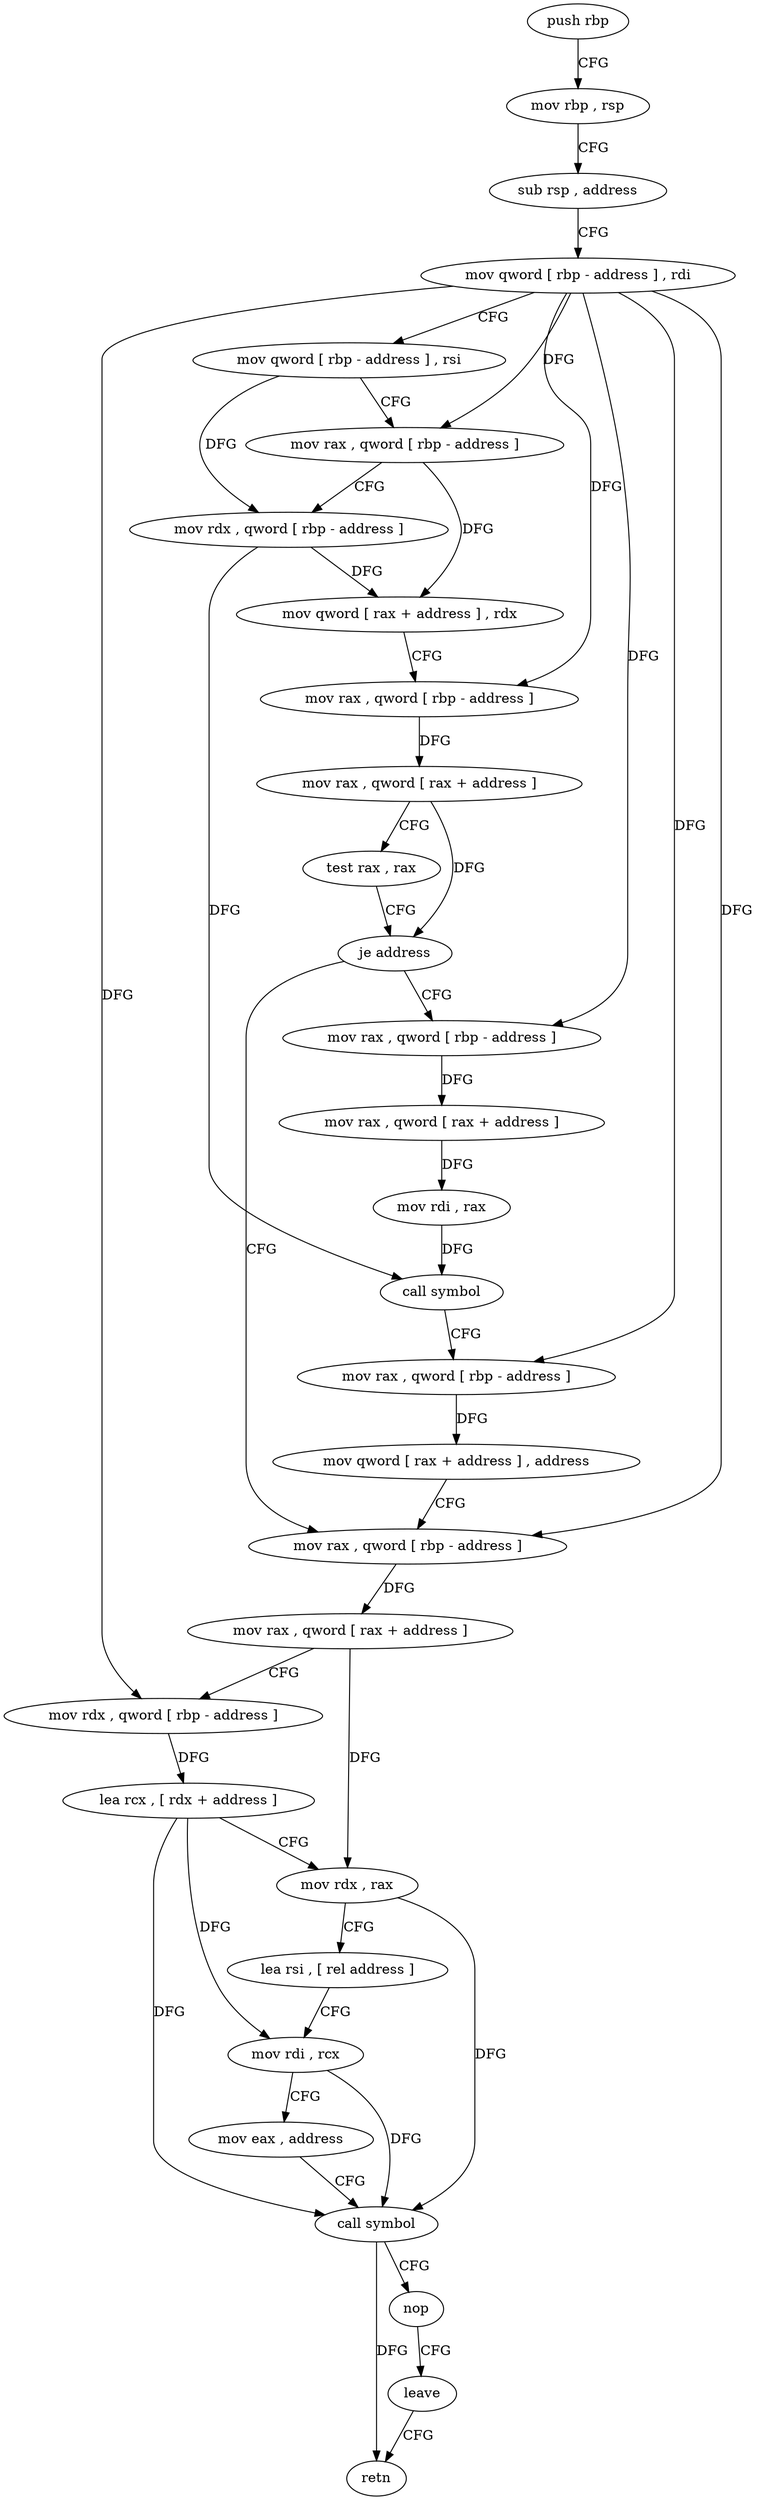 digraph "func" {
"93027" [label = "push rbp" ]
"93028" [label = "mov rbp , rsp" ]
"93031" [label = "sub rsp , address" ]
"93035" [label = "mov qword [ rbp - address ] , rdi" ]
"93039" [label = "mov qword [ rbp - address ] , rsi" ]
"93043" [label = "mov rax , qword [ rbp - address ]" ]
"93047" [label = "mov rdx , qword [ rbp - address ]" ]
"93051" [label = "mov qword [ rax + address ] , rdx" ]
"93055" [label = "mov rax , qword [ rbp - address ]" ]
"93059" [label = "mov rax , qword [ rax + address ]" ]
"93063" [label = "test rax , rax" ]
"93066" [label = "je address" ]
"93096" [label = "mov rax , qword [ rbp - address ]" ]
"93068" [label = "mov rax , qword [ rbp - address ]" ]
"93100" [label = "mov rax , qword [ rax + address ]" ]
"93104" [label = "mov rdx , qword [ rbp - address ]" ]
"93108" [label = "lea rcx , [ rdx + address ]" ]
"93112" [label = "mov rdx , rax" ]
"93115" [label = "lea rsi , [ rel address ]" ]
"93122" [label = "mov rdi , rcx" ]
"93125" [label = "mov eax , address" ]
"93130" [label = "call symbol" ]
"93135" [label = "nop" ]
"93136" [label = "leave" ]
"93137" [label = "retn" ]
"93072" [label = "mov rax , qword [ rax + address ]" ]
"93076" [label = "mov rdi , rax" ]
"93079" [label = "call symbol" ]
"93084" [label = "mov rax , qword [ rbp - address ]" ]
"93088" [label = "mov qword [ rax + address ] , address" ]
"93027" -> "93028" [ label = "CFG" ]
"93028" -> "93031" [ label = "CFG" ]
"93031" -> "93035" [ label = "CFG" ]
"93035" -> "93039" [ label = "CFG" ]
"93035" -> "93043" [ label = "DFG" ]
"93035" -> "93055" [ label = "DFG" ]
"93035" -> "93096" [ label = "DFG" ]
"93035" -> "93104" [ label = "DFG" ]
"93035" -> "93068" [ label = "DFG" ]
"93035" -> "93084" [ label = "DFG" ]
"93039" -> "93043" [ label = "CFG" ]
"93039" -> "93047" [ label = "DFG" ]
"93043" -> "93047" [ label = "CFG" ]
"93043" -> "93051" [ label = "DFG" ]
"93047" -> "93051" [ label = "DFG" ]
"93047" -> "93079" [ label = "DFG" ]
"93051" -> "93055" [ label = "CFG" ]
"93055" -> "93059" [ label = "DFG" ]
"93059" -> "93063" [ label = "CFG" ]
"93059" -> "93066" [ label = "DFG" ]
"93063" -> "93066" [ label = "CFG" ]
"93066" -> "93096" [ label = "CFG" ]
"93066" -> "93068" [ label = "CFG" ]
"93096" -> "93100" [ label = "DFG" ]
"93068" -> "93072" [ label = "DFG" ]
"93100" -> "93104" [ label = "CFG" ]
"93100" -> "93112" [ label = "DFG" ]
"93104" -> "93108" [ label = "DFG" ]
"93108" -> "93112" [ label = "CFG" ]
"93108" -> "93122" [ label = "DFG" ]
"93108" -> "93130" [ label = "DFG" ]
"93112" -> "93115" [ label = "CFG" ]
"93112" -> "93130" [ label = "DFG" ]
"93115" -> "93122" [ label = "CFG" ]
"93122" -> "93125" [ label = "CFG" ]
"93122" -> "93130" [ label = "DFG" ]
"93125" -> "93130" [ label = "CFG" ]
"93130" -> "93135" [ label = "CFG" ]
"93130" -> "93137" [ label = "DFG" ]
"93135" -> "93136" [ label = "CFG" ]
"93136" -> "93137" [ label = "CFG" ]
"93072" -> "93076" [ label = "DFG" ]
"93076" -> "93079" [ label = "DFG" ]
"93079" -> "93084" [ label = "CFG" ]
"93084" -> "93088" [ label = "DFG" ]
"93088" -> "93096" [ label = "CFG" ]
}
